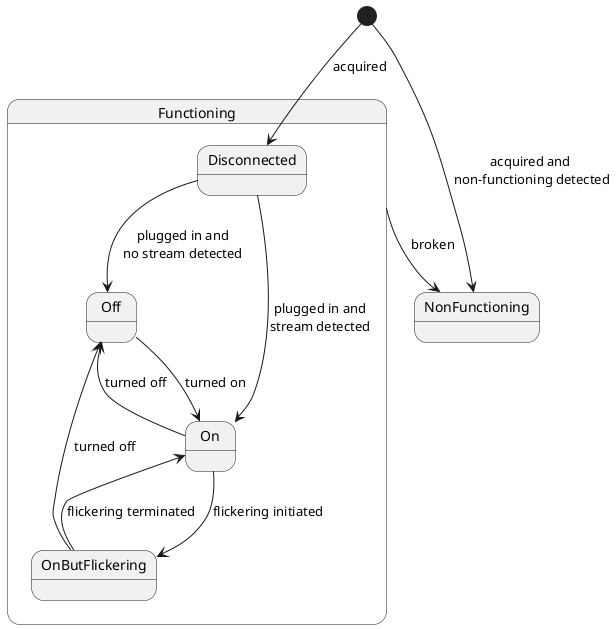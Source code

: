 @startuml
state NonFunctioning
state Functioning {
  state Off
  state On
  state OnButFlickering
  state Disconnected
}

[*] -down-> NonFunctioning : acquired and\n non-functioning detected
[*] -down-> Disconnected : acquired
Functioning -down-> NonFunctioning : broken

Disconnected -down-> Off : plugged in and\nno stream detected
Disconnected -down-> On : plugged in and\nstream detected

On -down-> Off : turned off
On -down-> OnButFlickering : flickering initiated

Off -down-> On : turned on

OnButFlickering -down-> Off : turned off
OnButFlickering -down-> On : flickering terminated
@enduml

